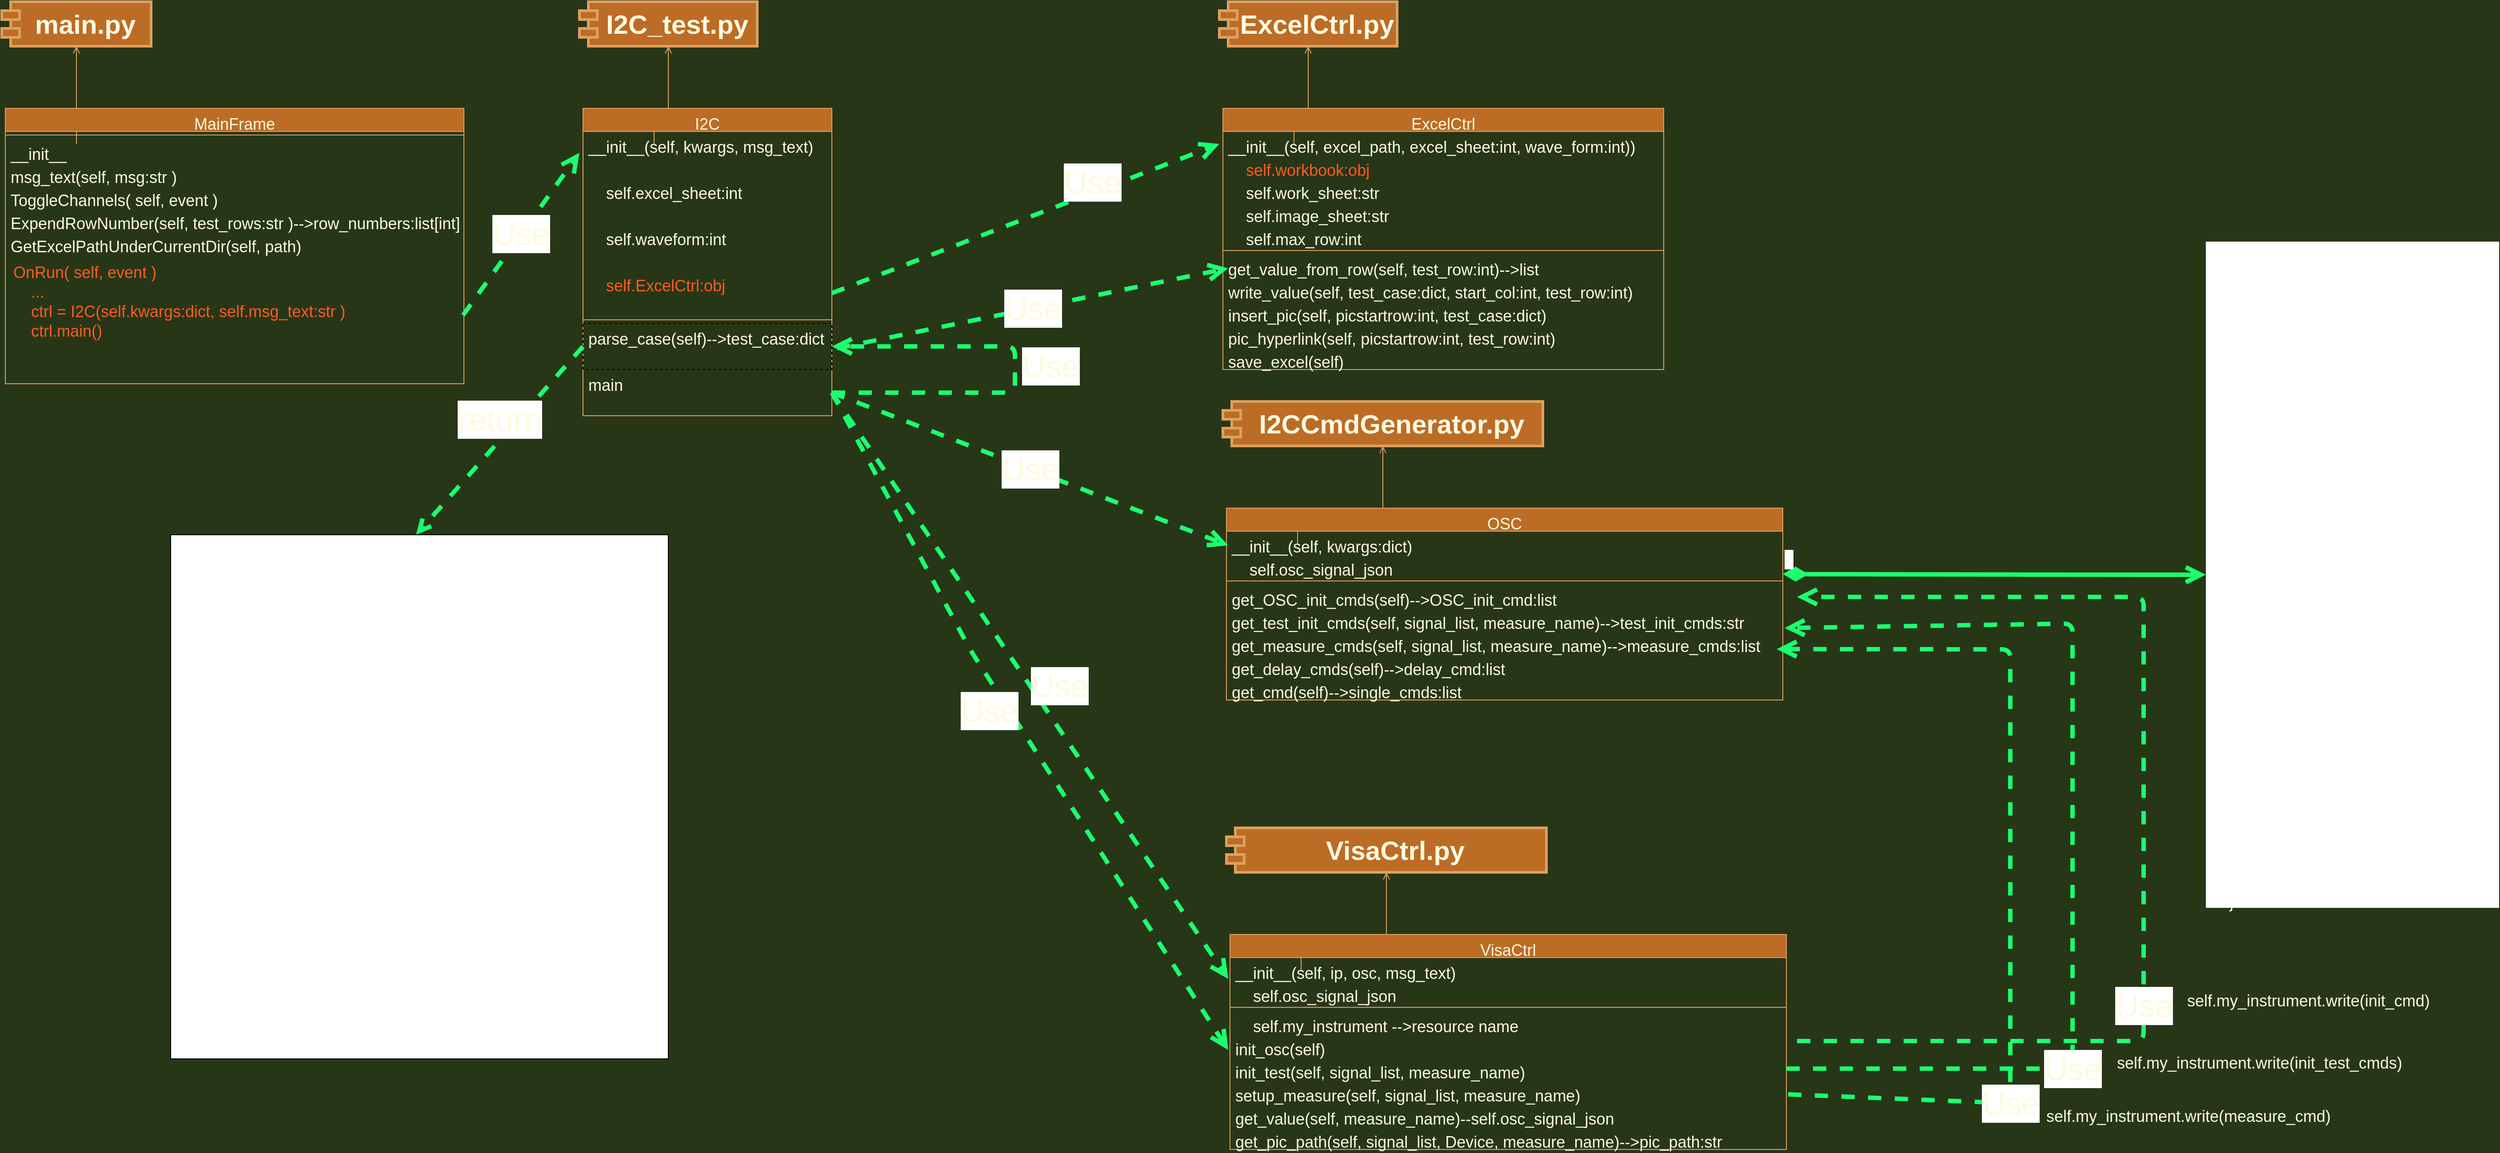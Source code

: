 <mxfile version="15.2.1" type="github">
  <diagram id="C5RBs43oDa-KdzZeNtuy" name="I2C Diagram">
    <mxGraphModel dx="3808" dy="1303" grid="1" gridSize="10" guides="1" tooltips="1" connect="1" arrows="1" fold="1" page="1" pageScale="1" pageWidth="827" pageHeight="1169" background="#283618" math="0" shadow="0">
      <root>
        <mxCell id="WIyWlLk6GJQsqaUBKTNV-0" />
        <mxCell id="WIyWlLk6GJQsqaUBKTNV-1" parent="WIyWlLk6GJQsqaUBKTNV-0" />
        <mxCell id="vuCsuV92tiSEWa9CnFil-13" value="main.py" style="shape=module;align=left;spacingLeft=20;align=center;verticalAlign=top;fillColor=#BC6C25;strokeColor=#DDA15E;fontColor=#FEFAE0;strokeWidth=3;fontStyle=1;fontSize=30;" vertex="1" parent="WIyWlLk6GJQsqaUBKTNV-1">
          <mxGeometry x="-650" y="120" width="168" height="50" as="geometry" />
        </mxCell>
        <mxCell id="vuCsuV92tiSEWa9CnFil-24" style="edgeStyle=orthogonalEdgeStyle;rounded=0;orthogonalLoop=1;jettySize=auto;html=1;entryX=0.5;entryY=1;entryDx=0;entryDy=0;endArrow=open;endFill=0;labelBackgroundColor=#283618;strokeColor=#DDA15E;fontColor=#FEFAE0;" edge="1" parent="WIyWlLk6GJQsqaUBKTNV-1" target="vuCsuV92tiSEWa9CnFil-13">
          <mxGeometry relative="1" as="geometry">
            <mxPoint x="-566" y="280" as="sourcePoint" />
            <Array as="points">
              <mxPoint x="-566" y="250" />
            </Array>
          </mxGeometry>
        </mxCell>
        <mxCell id="vuCsuV92tiSEWa9CnFil-41" value="MainFrame" style="swimlane;fontStyle=0;align=center;verticalAlign=top;childLayout=stackLayout;horizontal=1;startSize=26;horizontalStack=0;resizeParent=1;resizeLast=0;collapsible=1;marginBottom=0;rounded=0;shadow=0;strokeWidth=1;fillColor=#BC6C25;strokeColor=#DDA15E;fontColor=#FEFAE0;fontSize=18;" vertex="1" parent="WIyWlLk6GJQsqaUBKTNV-1">
          <mxGeometry x="-646" y="240" width="516" height="310" as="geometry">
            <mxRectangle x="120" y="360" width="160" height="26" as="alternateBounds" />
          </mxGeometry>
        </mxCell>
        <mxCell id="vuCsuV92tiSEWa9CnFil-44" value="" style="line;html=1;strokeWidth=1;align=left;verticalAlign=middle;spacingTop=-1;spacingLeft=3;spacingRight=3;rotatable=0;labelPosition=right;points=[];portConstraint=eastwest;labelBackgroundColor=#283618;fillColor=#BC6C25;strokeColor=#DDA15E;fontColor=#FEFAE0;fontSize=18;" vertex="1" parent="vuCsuV92tiSEWa9CnFil-41">
          <mxGeometry y="26" width="516" height="8" as="geometry" />
        </mxCell>
        <mxCell id="vuCsuV92tiSEWa9CnFil-45" value="__init__" style="text;align=left;verticalAlign=top;spacingLeft=4;spacingRight=4;overflow=hidden;rotatable=0;points=[[0,0.5],[1,0.5]];portConstraint=eastwest;fontStyle=0;fontColor=#FEFAE0;fontSize=18;" vertex="1" parent="vuCsuV92tiSEWa9CnFil-41">
          <mxGeometry y="34" width="516" height="26" as="geometry" />
        </mxCell>
        <mxCell id="vuCsuV92tiSEWa9CnFil-46" value="msg_text(self, msg:str )" style="text;align=left;verticalAlign=top;spacingLeft=4;spacingRight=4;overflow=hidden;rotatable=0;points=[[0,0.5],[1,0.5]];portConstraint=eastwest;fontColor=#FEFAE0;fontSize=18;" vertex="1" parent="vuCsuV92tiSEWa9CnFil-41">
          <mxGeometry y="60" width="516" height="26" as="geometry" />
        </mxCell>
        <mxCell id="vuCsuV92tiSEWa9CnFil-47" value="ToggleChannels( self, event )" style="text;align=left;verticalAlign=top;spacingLeft=4;spacingRight=4;overflow=hidden;rotatable=0;points=[[0,0.5],[1,0.5]];portConstraint=eastwest;fontColor=#FEFAE0;fontSize=18;" vertex="1" parent="vuCsuV92tiSEWa9CnFil-41">
          <mxGeometry y="86" width="516" height="26" as="geometry" />
        </mxCell>
        <mxCell id="vuCsuV92tiSEWa9CnFil-48" value="ExpendRowNumber(self, test_rows:str )--&gt;row_numbers:list[int] " style="text;align=left;verticalAlign=top;spacingLeft=4;spacingRight=4;overflow=hidden;rotatable=0;points=[[0,0.5],[1,0.5]];portConstraint=eastwest;fontColor=#FEFAE0;fontSize=18;" vertex="1" parent="vuCsuV92tiSEWa9CnFil-41">
          <mxGeometry y="112" width="516" height="26" as="geometry" />
        </mxCell>
        <mxCell id="vuCsuV92tiSEWa9CnFil-50" value="GetExcelPathUnderCurrentDir(self, path)" style="text;align=left;verticalAlign=top;spacingLeft=4;spacingRight=4;overflow=hidden;rotatable=0;points=[[0,0.5],[1,0.5]];portConstraint=eastwest;fontColor=#FEFAE0;fontSize=18;" vertex="1" parent="vuCsuV92tiSEWa9CnFil-41">
          <mxGeometry y="138" width="516" height="26" as="geometry" />
        </mxCell>
        <mxCell id="vuCsuV92tiSEWa9CnFil-136" value="    " style="text;align=left;verticalAlign=top;spacingLeft=4;spacingRight=4;overflow=hidden;rotatable=0;points=[[0,0.5],[1,0.5]];portConstraint=eastwest;fontColor=#FEFAE0;fontSize=18;" vertex="1" parent="vuCsuV92tiSEWa9CnFil-41">
          <mxGeometry y="164" width="516" as="geometry" />
        </mxCell>
        <mxCell id="vuCsuV92tiSEWa9CnFil-51" value="OnRun( self, event )&#xa;    ...&#xa;    ctrl = I2C(self.kwargs:dict, self.msg_text:str )&#xa;    ctrl.main()" style="text;align=left;verticalAlign=top;spacingLeft=4;spacingRight=4;overflow=hidden;rotatable=0;points=[[0,0.5],[1,0.5]];portConstraint=eastwest;fontSize=18;dashed=1;spacing=5;fillColor=none;autosize=0;fontColor=#FF5C21;" vertex="1" parent="vuCsuV92tiSEWa9CnFil-41">
          <mxGeometry y="164" width="516" height="106" as="geometry" />
        </mxCell>
        <mxCell id="vuCsuV92tiSEWa9CnFil-52" value="I2C_test.py" style="shape=module;align=left;spacingLeft=20;align=center;verticalAlign=top;fillColor=#BC6C25;strokeColor=#DDA15E;fontColor=#FEFAE0;strokeWidth=3;fontStyle=1;fontSize=30;" vertex="1" parent="WIyWlLk6GJQsqaUBKTNV-1">
          <mxGeometry y="120" width="200" height="50" as="geometry" />
        </mxCell>
        <mxCell id="vuCsuV92tiSEWa9CnFil-53" style="edgeStyle=orthogonalEdgeStyle;rounded=0;orthogonalLoop=1;jettySize=auto;html=1;entryX=0.5;entryY=1;entryDx=0;entryDy=0;endArrow=open;endFill=0;labelBackgroundColor=#283618;strokeColor=#DDA15E;fontColor=#FEFAE0;" edge="1" target="vuCsuV92tiSEWa9CnFil-52" parent="WIyWlLk6GJQsqaUBKTNV-1">
          <mxGeometry relative="1" as="geometry">
            <mxPoint x="84" y="280" as="sourcePoint" />
            <Array as="points">
              <mxPoint x="84" y="250" />
            </Array>
          </mxGeometry>
        </mxCell>
        <mxCell id="vuCsuV92tiSEWa9CnFil-54" value="I2C" style="swimlane;fontStyle=0;align=center;verticalAlign=top;childLayout=stackLayout;horizontal=1;startSize=26;horizontalStack=0;resizeParent=1;resizeLast=0;collapsible=1;marginBottom=0;rounded=0;shadow=0;strokeWidth=1;fillColor=#BC6C25;strokeColor=#DDA15E;fontColor=#FEFAE0;fontSize=18;" vertex="1" parent="WIyWlLk6GJQsqaUBKTNV-1">
          <mxGeometry x="4" y="240" width="280" height="346" as="geometry">
            <mxRectangle x="120" y="360" width="160" height="26" as="alternateBounds" />
          </mxGeometry>
        </mxCell>
        <mxCell id="vuCsuV92tiSEWa9CnFil-139" value="__init__(self, kwargs, msg_text)" style="text;align=left;verticalAlign=top;spacingLeft=4;spacingRight=4;overflow=hidden;rotatable=0;points=[[0,0.5],[1,0.5]];portConstraint=eastwest;fontStyle=0;fontColor=#FEFAE0;fontSize=18;strokeColor=none;dashed=1;" vertex="1" parent="vuCsuV92tiSEWa9CnFil-54">
          <mxGeometry y="26" width="280" height="52" as="geometry" />
        </mxCell>
        <mxCell id="vuCsuV92tiSEWa9CnFil-141" value="    self.excel_sheet:int" style="text;align=left;verticalAlign=top;spacingLeft=4;spacingRight=4;overflow=hidden;rotatable=0;points=[[0,0.5],[1,0.5]];portConstraint=eastwest;fontStyle=0;fontColor=#FEFAE0;fontSize=18;strokeColor=none;dashed=1;" vertex="1" parent="vuCsuV92tiSEWa9CnFil-54">
          <mxGeometry y="78" width="280" height="52" as="geometry" />
        </mxCell>
        <mxCell id="vuCsuV92tiSEWa9CnFil-143" value="    self.waveform:int " style="text;align=left;verticalAlign=top;spacingLeft=4;spacingRight=4;overflow=hidden;rotatable=0;points=[[0,0.5],[1,0.5]];portConstraint=eastwest;fontStyle=0;fontColor=#FEFAE0;fontSize=18;strokeColor=none;dashed=1;" vertex="1" parent="vuCsuV92tiSEWa9CnFil-54">
          <mxGeometry y="130" width="280" height="52" as="geometry" />
        </mxCell>
        <mxCell id="vuCsuV92tiSEWa9CnFil-140" value="    self.ExcelCtrl:obj" style="text;align=left;verticalAlign=top;spacingLeft=4;spacingRight=4;overflow=hidden;rotatable=0;points=[[0,0.5],[1,0.5]];portConstraint=eastwest;fontStyle=0;fontColor=#FF5C21;fontSize=18;strokeColor=none;dashed=1;" vertex="1" parent="vuCsuV92tiSEWa9CnFil-54">
          <mxGeometry y="182" width="280" height="52" as="geometry" />
        </mxCell>
        <mxCell id="vuCsuV92tiSEWa9CnFil-55" value="" style="line;html=1;strokeWidth=1;align=left;verticalAlign=middle;spacingTop=-1;spacingLeft=3;spacingRight=3;rotatable=0;labelPosition=right;points=[];portConstraint=eastwest;labelBackgroundColor=#283618;fillColor=#BC6C25;strokeColor=#DDA15E;fontColor=#FEFAE0;fontSize=18;" vertex="1" parent="vuCsuV92tiSEWa9CnFil-54">
          <mxGeometry y="234" width="280" height="8" as="geometry" />
        </mxCell>
        <mxCell id="vuCsuV92tiSEWa9CnFil-57" value="parse_case(self)--&gt;test_case:dict" style="text;align=left;verticalAlign=top;spacingLeft=4;spacingRight=4;overflow=hidden;rotatable=0;points=[[0,0.5],[1,0.5]];portConstraint=eastwest;fontColor=#FEFAE0;fontSize=18;strokeColor=default;dashed=1;" vertex="1" parent="vuCsuV92tiSEWa9CnFil-54">
          <mxGeometry y="242" width="280" height="52" as="geometry" />
        </mxCell>
        <mxCell id="vuCsuV92tiSEWa9CnFil-58" value="main" style="text;align=left;verticalAlign=top;spacingLeft=4;spacingRight=4;overflow=hidden;rotatable=0;points=[[0,0.5],[1,0.5]];portConstraint=eastwest;fontColor=#FEFAE0;fontSize=18;strokeColor=none;" vertex="1" parent="vuCsuV92tiSEWa9CnFil-54">
          <mxGeometry y="294" width="280" height="52" as="geometry" />
        </mxCell>
        <mxCell id="vuCsuV92tiSEWa9CnFil-86" value="Use" style="endArrow=open;endSize=12;dashed=1;html=1;fontSize=36;fontColor=#FEFAE0;strokeColor=#1CFF6F;strokeWidth=5;fillColor=#BC6C25;exitX=1;exitY=0.5;exitDx=0;exitDy=0;entryX=1;entryY=0.5;entryDx=0;entryDy=0;" edge="1" parent="vuCsuV92tiSEWa9CnFil-54" source="vuCsuV92tiSEWa9CnFil-58" target="vuCsuV92tiSEWa9CnFil-57">
          <mxGeometry x="0.017" y="-40" width="160" relative="1" as="geometry">
            <mxPoint x="282" y="160" as="sourcePoint" />
            <mxPoint x="286" y="100" as="targetPoint" />
            <Array as="points">
              <mxPoint x="486" y="320" />
              <mxPoint x="486" y="268" />
            </Array>
            <mxPoint as="offset" />
          </mxGeometry>
        </mxCell>
        <mxCell id="vuCsuV92tiSEWa9CnFil-65" value="ExcelCtrl.py" style="shape=module;align=left;spacingLeft=20;align=center;verticalAlign=top;fillColor=#BC6C25;strokeColor=#DDA15E;fontColor=#FEFAE0;strokeWidth=3;fontStyle=1;fontSize=30;" vertex="1" parent="WIyWlLk6GJQsqaUBKTNV-1">
          <mxGeometry x="720" y="120" width="200" height="50" as="geometry" />
        </mxCell>
        <mxCell id="vuCsuV92tiSEWa9CnFil-66" style="edgeStyle=orthogonalEdgeStyle;rounded=0;orthogonalLoop=1;jettySize=auto;html=1;entryX=0.5;entryY=1;entryDx=0;entryDy=0;endArrow=open;endFill=0;labelBackgroundColor=#283618;strokeColor=#DDA15E;fontColor=#FEFAE0;" edge="1" target="vuCsuV92tiSEWa9CnFil-65" parent="WIyWlLk6GJQsqaUBKTNV-1">
          <mxGeometry relative="1" as="geometry">
            <mxPoint x="804" y="280" as="sourcePoint" />
            <Array as="points">
              <mxPoint x="804" y="250" />
            </Array>
          </mxGeometry>
        </mxCell>
        <mxCell id="vuCsuV92tiSEWa9CnFil-67" value="ExcelCtrl" style="swimlane;fontStyle=0;align=center;verticalAlign=top;childLayout=stackLayout;horizontal=1;startSize=26;horizontalStack=0;resizeParent=1;resizeLast=0;collapsible=1;marginBottom=0;rounded=0;shadow=0;strokeWidth=1;fillColor=#BC6C25;strokeColor=#DDA15E;fontColor=#FEFAE0;fontSize=18;" vertex="1" parent="WIyWlLk6GJQsqaUBKTNV-1">
          <mxGeometry x="724" y="240" width="496" height="294" as="geometry">
            <mxRectangle x="120" y="360" width="160" height="26" as="alternateBounds" />
          </mxGeometry>
        </mxCell>
        <mxCell id="vuCsuV92tiSEWa9CnFil-69" value="__init__(self, excel_path, excel_sheet:int, wave_form:int))" style="text;align=left;verticalAlign=top;spacingLeft=4;spacingRight=4;overflow=hidden;rotatable=0;points=[[0,0.5],[1,0.5]];portConstraint=eastwest;fontStyle=0;fontColor=#FEFAE0;fontSize=18;" vertex="1" parent="vuCsuV92tiSEWa9CnFil-67">
          <mxGeometry y="26" width="496" height="26" as="geometry" />
        </mxCell>
        <mxCell id="vuCsuV92tiSEWa9CnFil-122" value="    self.workbook:obj" style="text;align=left;verticalAlign=top;spacingLeft=4;spacingRight=4;overflow=hidden;rotatable=0;points=[[0,0.5],[1,0.5]];portConstraint=eastwest;fontStyle=0;fontColor=#FF5C21;fontSize=18;" vertex="1" parent="vuCsuV92tiSEWa9CnFil-67">
          <mxGeometry y="52" width="496" height="26" as="geometry" />
        </mxCell>
        <mxCell id="vuCsuV92tiSEWa9CnFil-123" value="    self.work_sheet:str" style="text;align=left;verticalAlign=top;spacingLeft=4;spacingRight=4;overflow=hidden;rotatable=0;points=[[0,0.5],[1,0.5]];portConstraint=eastwest;fontStyle=0;fontColor=#FEFAE0;fontSize=18;" vertex="1" parent="vuCsuV92tiSEWa9CnFil-67">
          <mxGeometry y="78" width="496" height="26" as="geometry" />
        </mxCell>
        <mxCell id="vuCsuV92tiSEWa9CnFil-124" value="    self.image_sheet:str" style="text;align=left;verticalAlign=top;spacingLeft=4;spacingRight=4;overflow=hidden;rotatable=0;points=[[0,0.5],[1,0.5]];portConstraint=eastwest;fontStyle=0;fontColor=#FEFAE0;fontSize=18;" vertex="1" parent="vuCsuV92tiSEWa9CnFil-67">
          <mxGeometry y="104" width="496" height="26" as="geometry" />
        </mxCell>
        <mxCell id="vuCsuV92tiSEWa9CnFil-125" value="    self.max_row:int" style="text;align=left;verticalAlign=top;spacingLeft=4;spacingRight=4;overflow=hidden;rotatable=0;points=[[0,0.5],[1,0.5]];portConstraint=eastwest;fontStyle=0;fontColor=#FEFAE0;fontSize=18;" vertex="1" parent="vuCsuV92tiSEWa9CnFil-67">
          <mxGeometry y="130" width="496" height="26" as="geometry" />
        </mxCell>
        <mxCell id="vuCsuV92tiSEWa9CnFil-68" value="" style="line;html=1;strokeWidth=1;align=left;verticalAlign=middle;spacingTop=-1;spacingLeft=3;spacingRight=3;rotatable=0;labelPosition=right;points=[];portConstraint=eastwest;labelBackgroundColor=#283618;fillColor=#BC6C25;strokeColor=#DDA15E;fontColor=#FEFAE0;fontSize=18;" vertex="1" parent="vuCsuV92tiSEWa9CnFil-67">
          <mxGeometry y="156" width="496" height="8" as="geometry" />
        </mxCell>
        <mxCell id="vuCsuV92tiSEWa9CnFil-70" value="get_value_from_row(self, test_row:int)--&gt;list" style="text;align=left;verticalAlign=top;spacingLeft=4;spacingRight=4;overflow=hidden;rotatable=0;points=[[0,0.5],[1,0.5]];portConstraint=eastwest;fontColor=#FEFAE0;fontSize=18;" vertex="1" parent="vuCsuV92tiSEWa9CnFil-67">
          <mxGeometry y="164" width="496" height="26" as="geometry" />
        </mxCell>
        <mxCell id="vuCsuV92tiSEWa9CnFil-71" value="write_value(self, test_case:dict, start_col:int, test_row:int)" style="text;align=left;verticalAlign=top;spacingLeft=4;spacingRight=4;overflow=hidden;rotatable=0;points=[[0,0.5],[1,0.5]];portConstraint=eastwest;fontColor=#FEFAE0;fontSize=18;" vertex="1" parent="vuCsuV92tiSEWa9CnFil-67">
          <mxGeometry y="190" width="496" height="26" as="geometry" />
        </mxCell>
        <mxCell id="vuCsuV92tiSEWa9CnFil-73" value="insert_pic(self, picstartrow:int, test_case:dict)" style="text;align=left;verticalAlign=top;spacingLeft=4;spacingRight=4;overflow=hidden;rotatable=0;points=[[0,0.5],[1,0.5]];portConstraint=eastwest;fontColor=#FEFAE0;fontSize=18;" vertex="1" parent="vuCsuV92tiSEWa9CnFil-67">
          <mxGeometry y="216" width="496" height="26" as="geometry" />
        </mxCell>
        <mxCell id="vuCsuV92tiSEWa9CnFil-72" value="pic_hyperlink(self, picstartrow:int, test_row:int)" style="text;align=left;verticalAlign=top;spacingLeft=4;spacingRight=4;overflow=hidden;rotatable=0;points=[[0,0.5],[1,0.5]];portConstraint=eastwest;fontColor=#FEFAE0;fontSize=18;" vertex="1" parent="vuCsuV92tiSEWa9CnFil-67">
          <mxGeometry y="242" width="496" height="26" as="geometry" />
        </mxCell>
        <mxCell id="vuCsuV92tiSEWa9CnFil-74" value="save_excel(self)" style="text;align=left;verticalAlign=top;spacingLeft=4;spacingRight=4;overflow=hidden;rotatable=0;points=[[0,0.5],[1,0.5]];portConstraint=eastwest;fontColor=#FEFAE0;fontSize=18;" vertex="1" parent="vuCsuV92tiSEWa9CnFil-67">
          <mxGeometry y="268" width="496" height="26" as="geometry" />
        </mxCell>
        <mxCell id="vuCsuV92tiSEWa9CnFil-81" value="Use" style="endArrow=open;endSize=12;dashed=1;html=1;fontSize=36;fontColor=#FEFAE0;strokeColor=#1CFF6F;strokeWidth=5;fillColor=#BC6C25;exitX=0.998;exitY=0.65;exitDx=0;exitDy=0;exitPerimeter=0;" edge="1" parent="WIyWlLk6GJQsqaUBKTNV-1" source="vuCsuV92tiSEWa9CnFil-51">
          <mxGeometry width="160" relative="1" as="geometry">
            <mxPoint x="-170" y="420" as="sourcePoint" />
            <mxPoint y="290" as="targetPoint" />
          </mxGeometry>
        </mxCell>
        <mxCell id="vuCsuV92tiSEWa9CnFil-84" value="Use" style="endArrow=open;endSize=12;dashed=1;html=1;fontSize=36;fontColor=#FEFAE0;strokeColor=#1CFF6F;strokeWidth=5;fillColor=#BC6C25;exitX=1;exitY=0.5;exitDx=0;exitDy=0;" edge="1" parent="WIyWlLk6GJQsqaUBKTNV-1" source="vuCsuV92tiSEWa9CnFil-140">
          <mxGeometry x="0.364" y="11" width="160" relative="1" as="geometry">
            <mxPoint x="284" y="352" as="sourcePoint" />
            <mxPoint x="720" y="280" as="targetPoint" />
            <Array as="points" />
            <mxPoint as="offset" />
          </mxGeometry>
        </mxCell>
        <mxCell id="vuCsuV92tiSEWa9CnFil-88" value="I2CCmdGenerator.py" style="shape=module;align=left;spacingLeft=20;align=center;verticalAlign=top;fillColor=#BC6C25;strokeColor=#DDA15E;fontColor=#FEFAE0;strokeWidth=3;fontStyle=1;fontSize=30;" vertex="1" parent="WIyWlLk6GJQsqaUBKTNV-1">
          <mxGeometry x="724" y="570" width="360" height="50" as="geometry" />
        </mxCell>
        <mxCell id="vuCsuV92tiSEWa9CnFil-89" style="edgeStyle=orthogonalEdgeStyle;rounded=0;orthogonalLoop=1;jettySize=auto;html=1;entryX=0.5;entryY=1;entryDx=0;entryDy=0;endArrow=open;endFill=0;labelBackgroundColor=#283618;strokeColor=#DDA15E;fontColor=#FEFAE0;" edge="1" target="vuCsuV92tiSEWa9CnFil-88" parent="WIyWlLk6GJQsqaUBKTNV-1">
          <mxGeometry relative="1" as="geometry">
            <mxPoint x="808" y="730.0" as="sourcePoint" />
            <Array as="points">
              <mxPoint x="808" y="700" />
            </Array>
          </mxGeometry>
        </mxCell>
        <mxCell id="vuCsuV92tiSEWa9CnFil-90" value="OSC" style="swimlane;fontStyle=0;align=center;verticalAlign=top;childLayout=stackLayout;horizontal=1;startSize=26;horizontalStack=0;resizeParent=1;resizeLast=0;collapsible=1;marginBottom=0;rounded=0;shadow=0;strokeWidth=1;fillColor=#BC6C25;strokeColor=#DDA15E;fontColor=#FEFAE0;fontSize=18;" vertex="1" parent="WIyWlLk6GJQsqaUBKTNV-1">
          <mxGeometry x="728" y="690" width="626" height="216" as="geometry">
            <mxRectangle x="120" y="360" width="160" height="26" as="alternateBounds" />
          </mxGeometry>
        </mxCell>
        <mxCell id="vuCsuV92tiSEWa9CnFil-92" value="__init__(self, kwargs:dict)" style="text;align=left;verticalAlign=top;spacingLeft=4;spacingRight=4;overflow=hidden;rotatable=0;points=[[0,0.5],[1,0.5]];portConstraint=eastwest;fontStyle=0;fontColor=#FEFAE0;fontSize=18;" vertex="1" parent="vuCsuV92tiSEWa9CnFil-90">
          <mxGeometry y="26" width="626" height="26" as="geometry" />
        </mxCell>
        <mxCell id="vuCsuV92tiSEWa9CnFil-121" value="    self.osc_signal_json" style="text;align=left;verticalAlign=top;spacingLeft=4;spacingRight=4;overflow=hidden;rotatable=0;points=[[0,0.5],[1,0.5]];portConstraint=eastwest;fontStyle=0;fontColor=#FEFAE0;fontSize=18;" vertex="1" parent="vuCsuV92tiSEWa9CnFil-90">
          <mxGeometry y="52" width="626" height="26" as="geometry" />
        </mxCell>
        <mxCell id="vuCsuV92tiSEWa9CnFil-91" value="" style="line;html=1;strokeWidth=1;align=left;verticalAlign=middle;spacingTop=-1;spacingLeft=3;spacingRight=3;rotatable=0;labelPosition=right;points=[];portConstraint=eastwest;labelBackgroundColor=#283618;fillColor=#BC6C25;strokeColor=#DDA15E;fontColor=#FEFAE0;fontSize=18;" vertex="1" parent="vuCsuV92tiSEWa9CnFil-90">
          <mxGeometry y="78" width="626" height="8" as="geometry" />
        </mxCell>
        <mxCell id="vuCsuV92tiSEWa9CnFil-93" value="get_OSC_init_cmds(self)--&gt;OSC_init_cmd:list" style="text;align=left;verticalAlign=top;spacingLeft=4;spacingRight=4;overflow=hidden;rotatable=0;points=[[0,0.5],[1,0.5]];portConstraint=eastwest;fontColor=#FEFAE0;fontSize=18;" vertex="1" parent="vuCsuV92tiSEWa9CnFil-90">
          <mxGeometry y="86" width="626" height="26" as="geometry" />
        </mxCell>
        <mxCell id="vuCsuV92tiSEWa9CnFil-94" value="get_test_init_cmds(self, signal_list, measure_name)--&gt;test_init_cmds:str" style="text;align=left;verticalAlign=top;spacingLeft=4;spacingRight=4;overflow=hidden;rotatable=0;points=[[0,0.5],[1,0.5]];portConstraint=eastwest;fontColor=#FEFAE0;fontSize=18;" vertex="1" parent="vuCsuV92tiSEWa9CnFil-90">
          <mxGeometry y="112" width="626" height="26" as="geometry" />
        </mxCell>
        <mxCell id="vuCsuV92tiSEWa9CnFil-95" value="get_measure_cmds(self, signal_list, measure_name)--&gt;measure_cmds:list" style="text;align=left;verticalAlign=top;spacingLeft=4;spacingRight=4;overflow=hidden;rotatable=0;points=[[0,0.5],[1,0.5]];portConstraint=eastwest;fontColor=#FEFAE0;fontSize=18;" vertex="1" parent="vuCsuV92tiSEWa9CnFil-90">
          <mxGeometry y="138" width="626" height="26" as="geometry" />
        </mxCell>
        <mxCell id="vuCsuV92tiSEWa9CnFil-96" value="get_delay_cmds(self)--&gt;delay_cmd:list" style="text;align=left;verticalAlign=top;spacingLeft=4;spacingRight=4;overflow=hidden;rotatable=0;points=[[0,0.5],[1,0.5]];portConstraint=eastwest;fontColor=#FEFAE0;fontSize=18;" vertex="1" parent="vuCsuV92tiSEWa9CnFil-90">
          <mxGeometry y="164" width="626" height="26" as="geometry" />
        </mxCell>
        <mxCell id="vuCsuV92tiSEWa9CnFil-97" value="get_cmd(self)--&gt;single_cmds:list" style="text;align=left;verticalAlign=top;spacingLeft=4;spacingRight=4;overflow=hidden;rotatable=0;points=[[0,0.5],[1,0.5]];portConstraint=eastwest;fontColor=#FEFAE0;fontSize=18;" vertex="1" parent="vuCsuV92tiSEWa9CnFil-90">
          <mxGeometry y="190" width="626" height="26" as="geometry" />
        </mxCell>
        <mxCell id="vuCsuV92tiSEWa9CnFil-98" value="Use" style="endArrow=open;endSize=12;dashed=1;html=1;fontSize=36;fontColor=#FEFAE0;strokeColor=#1CFF6F;strokeWidth=5;fillColor=#BC6C25;entryX=0.003;entryY=0.615;entryDx=0;entryDy=0;entryPerimeter=0;exitX=1;exitY=0.5;exitDx=0;exitDy=0;" edge="1" parent="WIyWlLk6GJQsqaUBKTNV-1" source="vuCsuV92tiSEWa9CnFil-58" target="vuCsuV92tiSEWa9CnFil-92">
          <mxGeometry width="160" relative="1" as="geometry">
            <mxPoint x="280" y="350" as="sourcePoint" />
            <mxPoint x="520" y="520" as="targetPoint" />
          </mxGeometry>
        </mxCell>
        <mxCell id="vuCsuV92tiSEWa9CnFil-110" value="VisaCtrl.py" style="shape=module;align=left;spacingLeft=20;align=center;verticalAlign=top;fillColor=#BC6C25;strokeColor=#DDA15E;fontColor=#FEFAE0;strokeWidth=3;fontStyle=1;fontSize=30;" vertex="1" parent="WIyWlLk6GJQsqaUBKTNV-1">
          <mxGeometry x="728" y="1050" width="360" height="50" as="geometry" />
        </mxCell>
        <mxCell id="vuCsuV92tiSEWa9CnFil-111" style="edgeStyle=orthogonalEdgeStyle;rounded=0;orthogonalLoop=1;jettySize=auto;html=1;entryX=0.5;entryY=1;entryDx=0;entryDy=0;endArrow=open;endFill=0;labelBackgroundColor=#283618;strokeColor=#DDA15E;fontColor=#FEFAE0;" edge="1" target="vuCsuV92tiSEWa9CnFil-110" parent="WIyWlLk6GJQsqaUBKTNV-1">
          <mxGeometry relative="1" as="geometry">
            <mxPoint x="812" y="1210.0" as="sourcePoint" />
            <Array as="points">
              <mxPoint x="812" y="1180" />
            </Array>
          </mxGeometry>
        </mxCell>
        <mxCell id="vuCsuV92tiSEWa9CnFil-112" value="VisaCtrl" style="swimlane;fontStyle=0;align=center;verticalAlign=top;childLayout=stackLayout;horizontal=1;startSize=26;horizontalStack=0;resizeParent=1;resizeLast=0;collapsible=1;marginBottom=0;rounded=0;shadow=0;strokeWidth=1;fillColor=#BC6C25;strokeColor=#DDA15E;fontColor=#FEFAE0;fontSize=18;" vertex="1" parent="WIyWlLk6GJQsqaUBKTNV-1">
          <mxGeometry x="732" y="1170" width="626" height="242" as="geometry">
            <mxRectangle x="120" y="360" width="160" height="26" as="alternateBounds" />
          </mxGeometry>
        </mxCell>
        <mxCell id="vuCsuV92tiSEWa9CnFil-114" value="__init__(self, ip, osc, msg_text)&#xa;" style="text;align=left;verticalAlign=top;spacingLeft=4;spacingRight=4;overflow=hidden;rotatable=0;points=[[0,0.5],[1,0.5]];portConstraint=eastwest;fontStyle=0;fontColor=#FEFAE0;fontSize=18;" vertex="1" parent="vuCsuV92tiSEWa9CnFil-112">
          <mxGeometry y="26" width="626" height="26" as="geometry" />
        </mxCell>
        <mxCell id="vuCsuV92tiSEWa9CnFil-120" value="    self.osc_signal_json&#xa;" style="text;align=left;verticalAlign=top;spacingLeft=4;spacingRight=4;overflow=hidden;rotatable=0;points=[[0,0.5],[1,0.5]];portConstraint=eastwest;fontStyle=0;fontColor=#FEFAE0;fontSize=18;" vertex="1" parent="vuCsuV92tiSEWa9CnFil-112">
          <mxGeometry y="52" width="626" height="26" as="geometry" />
        </mxCell>
        <mxCell id="vuCsuV92tiSEWa9CnFil-113" value="" style="line;html=1;strokeWidth=1;align=left;verticalAlign=middle;spacingTop=-1;spacingLeft=3;spacingRight=3;rotatable=0;labelPosition=right;points=[];portConstraint=eastwest;labelBackgroundColor=#283618;fillColor=#BC6C25;strokeColor=#DDA15E;fontColor=#FEFAE0;fontSize=18;" vertex="1" parent="vuCsuV92tiSEWa9CnFil-112">
          <mxGeometry y="78" width="626" height="8" as="geometry" />
        </mxCell>
        <mxCell id="vuCsuV92tiSEWa9CnFil-126" value="    self.my_instrument --&gt;resource name" style="text;align=left;verticalAlign=top;spacingLeft=4;spacingRight=4;overflow=hidden;rotatable=0;points=[[0,0.5],[1,0.5]];portConstraint=eastwest;fontStyle=0;fontColor=#FEFAE0;fontSize=18;" vertex="1" parent="vuCsuV92tiSEWa9CnFil-112">
          <mxGeometry y="86" width="626" height="26" as="geometry" />
        </mxCell>
        <mxCell id="vuCsuV92tiSEWa9CnFil-115" value="init_osc(self)" style="text;align=left;verticalAlign=top;spacingLeft=4;spacingRight=4;overflow=hidden;rotatable=0;points=[[0,0.5],[1,0.5]];portConstraint=eastwest;fontColor=#FEFAE0;fontSize=18;" vertex="1" parent="vuCsuV92tiSEWa9CnFil-112">
          <mxGeometry y="112" width="626" height="26" as="geometry" />
        </mxCell>
        <mxCell id="vuCsuV92tiSEWa9CnFil-116" value="init_test(self, signal_list, measure_name)" style="text;align=left;verticalAlign=top;spacingLeft=4;spacingRight=4;overflow=hidden;rotatable=0;points=[[0,0.5],[1,0.5]];portConstraint=eastwest;fontColor=#FEFAE0;fontSize=18;" vertex="1" parent="vuCsuV92tiSEWa9CnFil-112">
          <mxGeometry y="138" width="626" height="26" as="geometry" />
        </mxCell>
        <mxCell id="vuCsuV92tiSEWa9CnFil-117" value="setup_measure(self, signal_list, measure_name)" style="text;align=left;verticalAlign=top;spacingLeft=4;spacingRight=4;overflow=hidden;rotatable=0;points=[[0,0.5],[1,0.5]];portConstraint=eastwest;fontColor=#FEFAE0;fontSize=18;" vertex="1" parent="vuCsuV92tiSEWa9CnFil-112">
          <mxGeometry y="164" width="626" height="26" as="geometry" />
        </mxCell>
        <mxCell id="vuCsuV92tiSEWa9CnFil-118" value="get_value(self, measure_name)--self.osc_signal_json" style="text;align=left;verticalAlign=top;spacingLeft=4;spacingRight=4;overflow=hidden;rotatable=0;points=[[0,0.5],[1,0.5]];portConstraint=eastwest;fontColor=#FEFAE0;fontSize=18;" vertex="1" parent="vuCsuV92tiSEWa9CnFil-112">
          <mxGeometry y="190" width="626" height="26" as="geometry" />
        </mxCell>
        <mxCell id="vuCsuV92tiSEWa9CnFil-119" value="get_pic_path(self, signal_list, Device, measure_name)--&gt;pic_path:str" style="text;align=left;verticalAlign=top;spacingLeft=4;spacingRight=4;overflow=hidden;rotatable=0;points=[[0,0.5],[1,0.5]];portConstraint=eastwest;fontColor=#FEFAE0;fontSize=18;" vertex="1" parent="vuCsuV92tiSEWa9CnFil-112">
          <mxGeometry y="216" width="626" height="26" as="geometry" />
        </mxCell>
        <mxCell id="vuCsuV92tiSEWa9CnFil-127" value="Use" style="endArrow=open;endSize=12;dashed=1;html=1;fontSize=36;fontColor=#FEFAE0;strokeColor=#1CFF6F;strokeWidth=5;fillColor=#BC6C25;" edge="1" parent="WIyWlLk6GJQsqaUBKTNV-1">
          <mxGeometry x="-0.328" width="160" relative="1" as="geometry">
            <mxPoint x="1370" y="1290" as="sourcePoint" />
            <mxPoint x="1370" y="790" as="targetPoint" />
            <Array as="points">
              <mxPoint x="1760" y="1290" />
              <mxPoint x="1760" y="790" />
            </Array>
            <mxPoint as="offset" />
          </mxGeometry>
        </mxCell>
        <mxCell id="vuCsuV92tiSEWa9CnFil-128" value="self.my_instrument.write(init_cmd)" style="text;html=1;align=center;verticalAlign=middle;resizable=0;points=[];autosize=1;strokeColor=none;fillColor=none;fontSize=18;fontColor=#FEFAE0;" vertex="1" parent="WIyWlLk6GJQsqaUBKTNV-1">
          <mxGeometry x="1800" y="1230" width="290" height="30" as="geometry" />
        </mxCell>
        <mxCell id="vuCsuV92tiSEWa9CnFil-129" value="Use" style="endArrow=open;endSize=12;dashed=1;html=1;fontSize=36;fontColor=#FEFAE0;strokeColor=#1CFF6F;strokeWidth=5;fillColor=#BC6C25;exitX=1;exitY=0.5;exitDx=0;exitDy=0;" edge="1" parent="WIyWlLk6GJQsqaUBKTNV-1" source="vuCsuV92tiSEWa9CnFil-116">
          <mxGeometry x="-0.439" width="160" relative="1" as="geometry">
            <mxPoint x="1370" y="1310" as="sourcePoint" />
            <mxPoint x="1356" y="825" as="targetPoint" />
            <Array as="points">
              <mxPoint x="1680" y="1321" />
              <mxPoint x="1680" y="820" />
            </Array>
            <mxPoint as="offset" />
          </mxGeometry>
        </mxCell>
        <mxCell id="vuCsuV92tiSEWa9CnFil-130" value="self.my_instrument.write(init_test_cmds)" style="text;html=1;align=center;verticalAlign=middle;resizable=0;points=[];autosize=1;strokeColor=none;fillColor=none;fontSize=18;fontColor=#FEFAE0;" vertex="1" parent="WIyWlLk6GJQsqaUBKTNV-1">
          <mxGeometry x="1720" y="1300" width="340" height="30" as="geometry" />
        </mxCell>
        <mxCell id="vuCsuV92tiSEWa9CnFil-131" value="Use" style="endArrow=open;endSize=12;dashed=1;html=1;fontSize=36;fontColor=#FEFAE0;strokeColor=#1CFF6F;strokeWidth=5;fillColor=#BC6C25;entryX=0.989;entryY=-0.201;entryDx=0;entryDy=0;entryPerimeter=0;" edge="1" parent="WIyWlLk6GJQsqaUBKTNV-1" target="vuCsuV92tiSEWa9CnFil-96">
          <mxGeometry x="-0.511" width="160" relative="1" as="geometry">
            <mxPoint x="1360" y="1350" as="sourcePoint" />
            <mxPoint x="1760" y="1220" as="targetPoint" />
            <Array as="points">
              <mxPoint x="1610" y="1360" />
              <mxPoint x="1610" y="849" />
            </Array>
            <mxPoint as="offset" />
          </mxGeometry>
        </mxCell>
        <mxCell id="vuCsuV92tiSEWa9CnFil-133" value="self.my_instrument.write(measure_cmd)" style="text;html=1;align=center;verticalAlign=middle;resizable=0;points=[];autosize=1;strokeColor=none;fillColor=none;fontSize=18;fontColor=#FEFAE0;" vertex="1" parent="WIyWlLk6GJQsqaUBKTNV-1">
          <mxGeometry x="1640" y="1360" width="340" height="30" as="geometry" />
        </mxCell>
        <mxCell id="vuCsuV92tiSEWa9CnFil-134" value="Use" style="endArrow=open;endSize=12;dashed=1;html=1;fontSize=36;fontColor=#FEFAE0;strokeColor=#1CFF6F;strokeWidth=5;fillColor=#BC6C25;exitX=1;exitY=0.5;exitDx=0;exitDy=0;" edge="1" parent="WIyWlLk6GJQsqaUBKTNV-1" source="vuCsuV92tiSEWa9CnFil-58">
          <mxGeometry x="0.046" y="27" width="160" relative="1" as="geometry">
            <mxPoint x="280" y="350" as="sourcePoint" />
            <mxPoint x="730" y="1220" as="targetPoint" />
            <mxPoint as="offset" />
          </mxGeometry>
        </mxCell>
        <mxCell id="vuCsuV92tiSEWa9CnFil-135" value="Use" style="endArrow=open;endSize=12;dashed=1;html=1;fontSize=36;fontColor=#FEFAE0;strokeColor=#1CFF6F;strokeWidth=5;fillColor=#BC6C25;exitX=1;exitY=0.5;exitDx=0;exitDy=0;" edge="1" parent="WIyWlLk6GJQsqaUBKTNV-1" source="vuCsuV92tiSEWa9CnFil-58">
          <mxGeometry x="-0.081" y="-19" width="160" relative="1" as="geometry">
            <mxPoint x="280" y="350" as="sourcePoint" />
            <mxPoint x="730" y="1300" as="targetPoint" />
            <Array as="points">
              <mxPoint x="440" y="850" />
            </Array>
            <mxPoint as="offset" />
          </mxGeometry>
        </mxCell>
        <mxCell id="vuCsuV92tiSEWa9CnFil-151" value="Use" style="endArrow=open;endSize=12;dashed=1;html=1;fontSize=36;fontColor=#FEFAE0;strokeColor=#1CFF6F;strokeWidth=5;fillColor=#BC6C25;" edge="1" parent="WIyWlLk6GJQsqaUBKTNV-1">
          <mxGeometry width="160" relative="1" as="geometry">
            <mxPoint x="290" y="510" as="sourcePoint" />
            <mxPoint x="730" y="420" as="targetPoint" />
          </mxGeometry>
        </mxCell>
        <mxCell id="vuCsuV92tiSEWa9CnFil-152" value="return" style="html=1;verticalAlign=bottom;endArrow=open;dashed=1;endSize=8;fontSize=36;fontColor=#FEFAE0;strokeColor=#1CFF6F;strokeWidth=5;fillColor=#BC6C25;exitX=0;exitY=0.5;exitDx=0;exitDy=0;entryX=0.493;entryY=0;entryDx=0;entryDy=0;entryPerimeter=0;" edge="1" parent="WIyWlLk6GJQsqaUBKTNV-1" source="vuCsuV92tiSEWa9CnFil-57" target="vuCsuV92tiSEWa9CnFil-155">
          <mxGeometry relative="1" as="geometry">
            <mxPoint x="-180" y="810" as="sourcePoint" />
            <mxPoint x="-260" y="810" as="targetPoint" />
          </mxGeometry>
        </mxCell>
        <mxCell id="vuCsuV92tiSEWa9CnFil-155" value="test_case = &#xa;{&#xa;number:&#xa;	    {&#xa;	        single_name:single_name:str,&#xa;	        device:device:str,&#xa;	        measures:&#xa;            {&#xa;                mesaure_name: {&quot;value&quot;: value, &quot;pic_path&quot;: None},                &#xa;                mesaure_name: {&quot;value&quot;: value, &quot;pic_path&quot;: None},&#xa;                ...&#xa;            }&#xa;    },&#xa;number:&#xa;    {&#xa;        single_name:single_name:str,&#xa;        device:device:str,&#xa;        measures:&#xa;            {                 &#xa;                mesaure_name: {&quot;value&quot;: value, &quot;pic_path&quot;: None},                &#xa;                mesaure_name: {&quot;value&quot;: value, &quot;pic_path&quot;: None},&#xa;                ...&#xa;            }&#xa;    },&#xa;...&#xa;}" style="text;align=left;verticalAlign=top;spacingLeft=4;spacingRight=4;overflow=hidden;rotatable=0;points=[[0,0.5],[1,0.5]];portConstraint=eastwest;fontSize=18;strokeColor=#000000;fontColor=#FFFFFF;fillColor=default;" vertex="1" parent="WIyWlLk6GJQsqaUBKTNV-1">
          <mxGeometry x="-460" y="720" width="560" height="590" as="geometry" />
        </mxCell>
        <mxCell id="vuCsuV92tiSEWa9CnFil-156" value="self.osc_signal_json =&#xa;{&#xa;    &quot;test_cmd&quot;:{&#xa;        &quot;Delay&quot;:{&#xa;            &quot;Risehigh&quot;: &quot;70.0&quot;,&#xa;            &quot;Riselow&quot;: &quot;30.0&quot;,&#xa;            &quot;Fallhigh&quot;: &quot;70.0&quot;,&#xa;            &quot;Falllow&quot;: &quot;30.0&quot;&#xa;        }&#xa;    },&#xa;    &quot;Measurement&quot;: {&#xa;        &quot;THD_DAT&quot;: {&#xa;            &quot;Mode&quot;: &quot;SDA&quot;,&#xa;            &quot;Type&quot;: &quot;Delay&quot;,&#xa;            &quot;Source&quot;: &quot;CH1&amp;CH2&quot;,&#xa;            &quot;Risefall&quot;: &quot;Fall&quot;,&#xa;            &quot;Risemid&quot;: &quot;30.0&quot;,&#xa;            &quot;Fallmid&quot;: &quot;70.0&quot;&#xa;        },&#xa;        &quot;TSU_DAT&quot;: {&#xa;            &quot;Mode&quot;: &quot;SDA&quot;,&#xa;            &quot;Type&quot;: &quot;Delay&quot;,&#xa;            &quot;Source&quot;: &quot;CH2&amp;CH1&quot;,&#xa;            &quot;Risefall&quot;: &quot;Rise&quot;,&#xa;            &quot;Risemid&quot;: &quot;70.0&quot;,&#xa;            &quot;Fallmid&quot;: &quot;30.0&quot;&#xa;        },&#xa;        &quot;SCL_ViL&quot;: {&#xa;            &quot;Mode&quot;: &quot;SCL&quot;,&#xa;            &quot;Type&quot;: &quot;Minimum&amp;base&quot;,&#xa;            &quot;Source&quot;: &quot;CH1&quot;&#xa;        },&#xa;        ...&#xa;    }&#xa;}" style="text;strokeColor=none;fillColor=default;align=left;verticalAlign=top;spacingLeft=4;spacingRight=4;overflow=hidden;rotatable=0;points=[[0,0.5],[1,0.5]];portConstraint=eastwest;fontSize=18;fontColor=#FFFFFF;" vertex="1" parent="WIyWlLk6GJQsqaUBKTNV-1">
          <mxGeometry x="1830" y="390" width="330" height="750" as="geometry" />
        </mxCell>
        <mxCell id="vuCsuV92tiSEWa9CnFil-158" value="1" style="endArrow=open;html=1;endSize=12;startArrow=diamondThin;startSize=14;startFill=1;edgeStyle=orthogonalEdgeStyle;align=left;verticalAlign=bottom;fontSize=18;fontColor=#FFFFFF;strokeColor=#1CFF6F;strokeWidth=5;fillColor=#BC6C25;entryX=0;entryY=0.5;entryDx=0;entryDy=0;" edge="1" parent="WIyWlLk6GJQsqaUBKTNV-1" target="vuCsuV92tiSEWa9CnFil-156">
          <mxGeometry x="-1" y="3" relative="1" as="geometry">
            <mxPoint x="1354" y="764.29" as="sourcePoint" />
            <mxPoint x="1514" y="764.29" as="targetPoint" />
          </mxGeometry>
        </mxCell>
      </root>
    </mxGraphModel>
  </diagram>
</mxfile>
